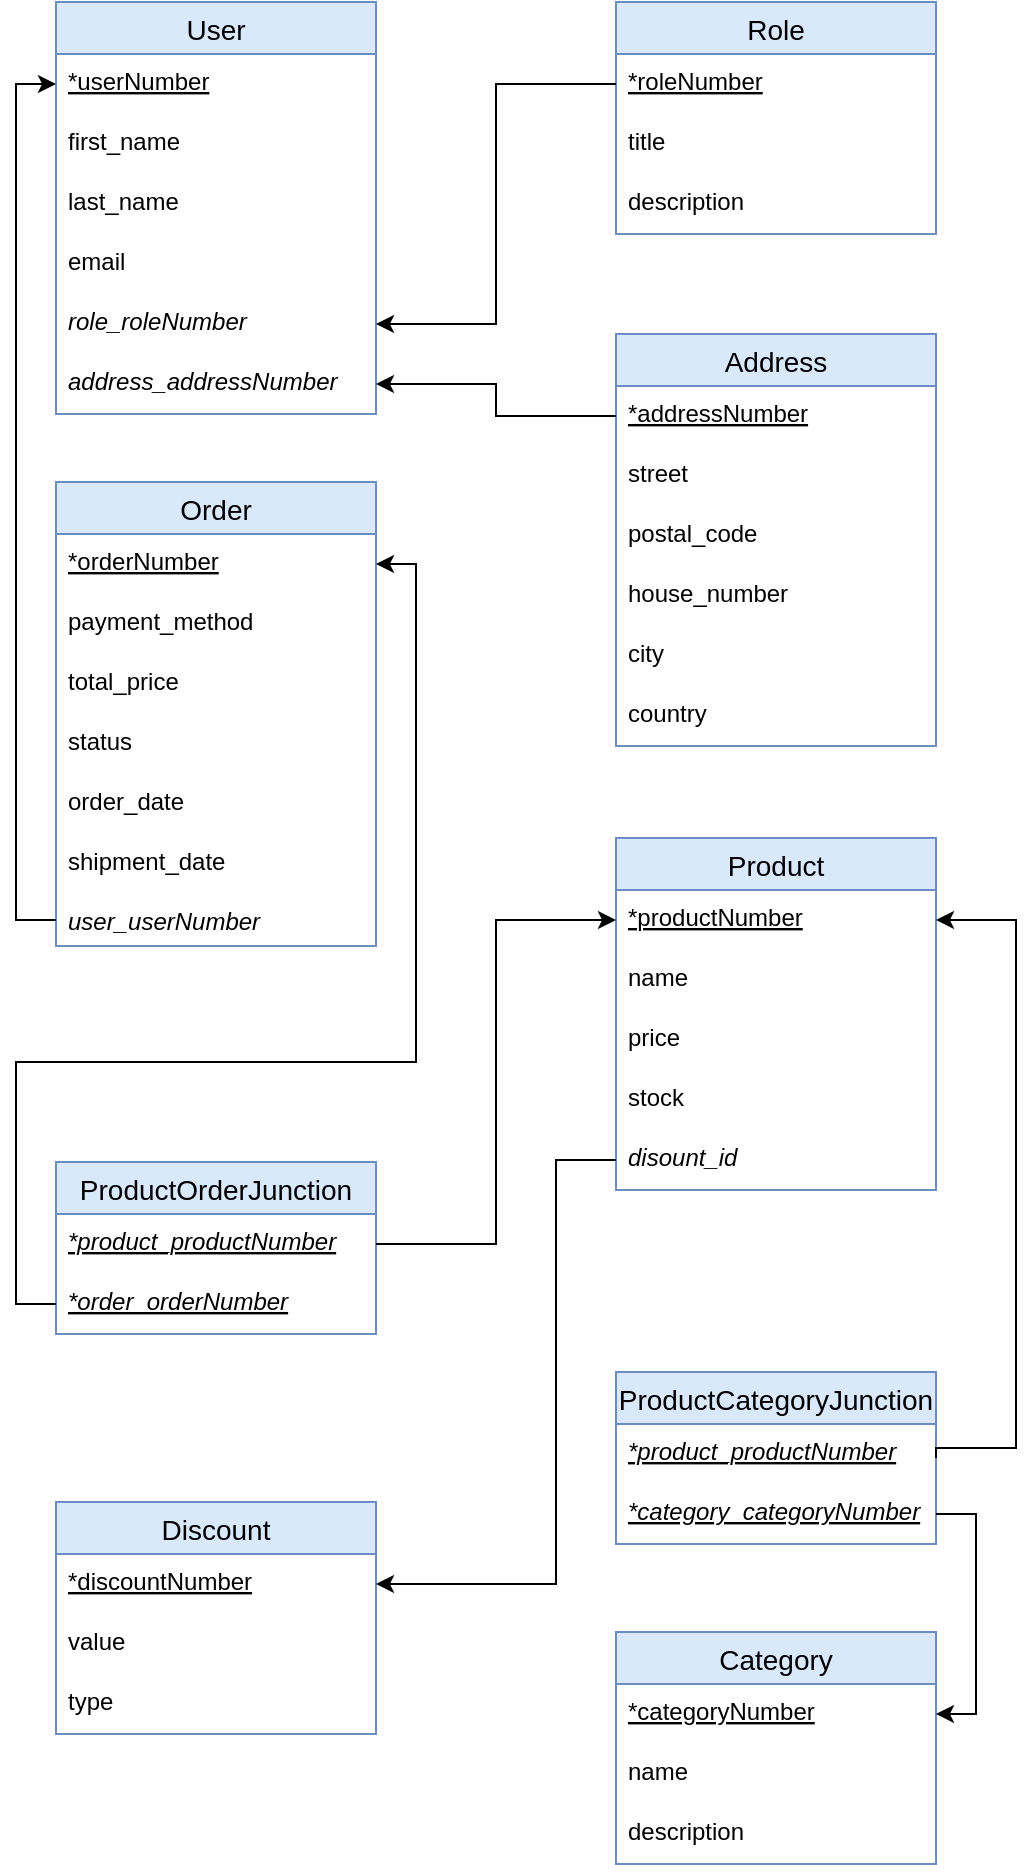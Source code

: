 <mxfile version="14.4.8" type="device"><diagram id="A4X7aofADksi3wKi0Kd5" name="Page-1"><mxGraphModel dx="1422" dy="794" grid="1" gridSize="10" guides="1" tooltips="1" connect="1" arrows="1" fold="1" page="1" pageScale="1" pageWidth="827" pageHeight="1169" math="0" shadow="0"><root><mxCell id="0"/><mxCell id="1" parent="0"/><mxCell id="J0doMC873cKpnUSd8Jj3-1" value="User" style="swimlane;fontStyle=0;childLayout=stackLayout;horizontal=1;startSize=26;horizontalStack=0;resizeParent=1;resizeParentMax=0;resizeLast=0;collapsible=1;marginBottom=0;align=center;fontSize=14;fillColor=#dae8fc;strokeColor=#6c8ebf;" parent="1" vertex="1"><mxGeometry x="210" y="90" width="160" height="206" as="geometry"/></mxCell><mxCell id="J0doMC873cKpnUSd8Jj3-2" value="*userNumber" style="text;strokeColor=none;fillColor=none;spacingLeft=4;spacingRight=4;overflow=hidden;rotatable=0;points=[[0,0.5],[1,0.5]];portConstraint=eastwest;fontSize=12;fontStyle=4" parent="J0doMC873cKpnUSd8Jj3-1" vertex="1"><mxGeometry y="26" width="160" height="30" as="geometry"/></mxCell><mxCell id="J0doMC873cKpnUSd8Jj3-3" value="first_name" style="text;strokeColor=none;fillColor=none;spacingLeft=4;spacingRight=4;overflow=hidden;rotatable=0;points=[[0,0.5],[1,0.5]];portConstraint=eastwest;fontSize=12;" parent="J0doMC873cKpnUSd8Jj3-1" vertex="1"><mxGeometry y="56" width="160" height="30" as="geometry"/></mxCell><mxCell id="J0doMC873cKpnUSd8Jj3-4" value="last_name" style="text;strokeColor=none;fillColor=none;spacingLeft=4;spacingRight=4;overflow=hidden;rotatable=0;points=[[0,0.5],[1,0.5]];portConstraint=eastwest;fontSize=12;" parent="J0doMC873cKpnUSd8Jj3-1" vertex="1"><mxGeometry y="86" width="160" height="30" as="geometry"/></mxCell><mxCell id="J0doMC873cKpnUSd8Jj3-5" value="email" style="text;strokeColor=none;fillColor=none;spacingLeft=4;spacingRight=4;overflow=hidden;rotatable=0;points=[[0,0.5],[1,0.5]];portConstraint=eastwest;fontSize=12;" parent="J0doMC873cKpnUSd8Jj3-1" vertex="1"><mxGeometry y="116" width="160" height="30" as="geometry"/></mxCell><mxCell id="J0doMC873cKpnUSd8Jj3-6" value="role_roleNumber" style="text;strokeColor=none;fillColor=none;spacingLeft=4;spacingRight=4;overflow=hidden;rotatable=0;points=[[0,0.5],[1,0.5]];portConstraint=eastwest;fontSize=12;fontStyle=2" parent="J0doMC873cKpnUSd8Jj3-1" vertex="1"><mxGeometry y="146" width="160" height="30" as="geometry"/></mxCell><mxCell id="J0doMC873cKpnUSd8Jj3-7" value="address_addressNumber" style="text;strokeColor=none;fillColor=none;spacingLeft=4;spacingRight=4;overflow=hidden;rotatable=0;points=[[0,0.5],[1,0.5]];portConstraint=eastwest;fontSize=12;fontStyle=2" parent="J0doMC873cKpnUSd8Jj3-1" vertex="1"><mxGeometry y="176" width="160" height="30" as="geometry"/></mxCell><mxCell id="J0doMC873cKpnUSd8Jj3-9" value="Role" style="swimlane;fontStyle=0;childLayout=stackLayout;horizontal=1;startSize=26;horizontalStack=0;resizeParent=1;resizeParentMax=0;resizeLast=0;collapsible=1;marginBottom=0;align=center;fontSize=14;fillColor=#dae8fc;strokeColor=#6c8ebf;" parent="1" vertex="1"><mxGeometry x="490" y="90" width="160" height="116" as="geometry"/></mxCell><mxCell id="J0doMC873cKpnUSd8Jj3-10" value="*roleNumber" style="text;strokeColor=none;fillColor=none;spacingLeft=4;spacingRight=4;overflow=hidden;rotatable=0;points=[[0,0.5],[1,0.5]];portConstraint=eastwest;fontSize=12;fontStyle=4" parent="J0doMC873cKpnUSd8Jj3-9" vertex="1"><mxGeometry y="26" width="160" height="30" as="geometry"/></mxCell><mxCell id="J0doMC873cKpnUSd8Jj3-11" value="title" style="text;strokeColor=none;fillColor=none;spacingLeft=4;spacingRight=4;overflow=hidden;rotatable=0;points=[[0,0.5],[1,0.5]];portConstraint=eastwest;fontSize=12;" parent="J0doMC873cKpnUSd8Jj3-9" vertex="1"><mxGeometry y="56" width="160" height="30" as="geometry"/></mxCell><mxCell id="J0doMC873cKpnUSd8Jj3-12" value="description" style="text;strokeColor=none;fillColor=none;spacingLeft=4;spacingRight=4;overflow=hidden;rotatable=0;points=[[0,0.5],[1,0.5]];portConstraint=eastwest;fontSize=12;" parent="J0doMC873cKpnUSd8Jj3-9" vertex="1"><mxGeometry y="86" width="160" height="30" as="geometry"/></mxCell><mxCell id="J0doMC873cKpnUSd8Jj3-14" value="Address" style="swimlane;fontStyle=0;childLayout=stackLayout;horizontal=1;startSize=26;horizontalStack=0;resizeParent=1;resizeParentMax=0;resizeLast=0;collapsible=1;marginBottom=0;align=center;fontSize=14;fillColor=#dae8fc;strokeColor=#6c8ebf;" parent="1" vertex="1"><mxGeometry x="490" y="256" width="160" height="206" as="geometry"/></mxCell><mxCell id="J0doMC873cKpnUSd8Jj3-15" value="*addressNumber" style="text;strokeColor=none;fillColor=none;spacingLeft=4;spacingRight=4;overflow=hidden;rotatable=0;points=[[0,0.5],[1,0.5]];portConstraint=eastwest;fontSize=12;fontStyle=4" parent="J0doMC873cKpnUSd8Jj3-14" vertex="1"><mxGeometry y="26" width="160" height="30" as="geometry"/></mxCell><mxCell id="J0doMC873cKpnUSd8Jj3-16" value="street" style="text;strokeColor=none;fillColor=none;spacingLeft=4;spacingRight=4;overflow=hidden;rotatable=0;points=[[0,0.5],[1,0.5]];portConstraint=eastwest;fontSize=12;" parent="J0doMC873cKpnUSd8Jj3-14" vertex="1"><mxGeometry y="56" width="160" height="30" as="geometry"/></mxCell><mxCell id="J0doMC873cKpnUSd8Jj3-17" value="postal_code" style="text;strokeColor=none;fillColor=none;spacingLeft=4;spacingRight=4;overflow=hidden;rotatable=0;points=[[0,0.5],[1,0.5]];portConstraint=eastwest;fontSize=12;" parent="J0doMC873cKpnUSd8Jj3-14" vertex="1"><mxGeometry y="86" width="160" height="30" as="geometry"/></mxCell><mxCell id="J0doMC873cKpnUSd8Jj3-18" value="house_number" style="text;strokeColor=none;fillColor=none;spacingLeft=4;spacingRight=4;overflow=hidden;rotatable=0;points=[[0,0.5],[1,0.5]];portConstraint=eastwest;fontSize=12;" parent="J0doMC873cKpnUSd8Jj3-14" vertex="1"><mxGeometry y="116" width="160" height="30" as="geometry"/></mxCell><mxCell id="J0doMC873cKpnUSd8Jj3-19" value="city" style="text;strokeColor=none;fillColor=none;spacingLeft=4;spacingRight=4;overflow=hidden;rotatable=0;points=[[0,0.5],[1,0.5]];portConstraint=eastwest;fontSize=12;" parent="J0doMC873cKpnUSd8Jj3-14" vertex="1"><mxGeometry y="146" width="160" height="30" as="geometry"/></mxCell><mxCell id="J0doMC873cKpnUSd8Jj3-20" value="country" style="text;strokeColor=none;fillColor=none;spacingLeft=4;spacingRight=4;overflow=hidden;rotatable=0;points=[[0,0.5],[1,0.5]];portConstraint=eastwest;fontSize=12;" parent="J0doMC873cKpnUSd8Jj3-14" vertex="1"><mxGeometry y="176" width="160" height="30" as="geometry"/></mxCell><mxCell id="J0doMC873cKpnUSd8Jj3-22" value="Order" style="swimlane;fontStyle=0;childLayout=stackLayout;horizontal=1;startSize=26;horizontalStack=0;resizeParent=1;resizeParentMax=0;resizeLast=0;collapsible=1;marginBottom=0;align=center;fontSize=14;fillColor=#dae8fc;strokeColor=#6c8ebf;" parent="1" vertex="1"><mxGeometry x="210" y="330" width="160" height="232" as="geometry"/></mxCell><mxCell id="J0doMC873cKpnUSd8Jj3-23" value="*orderNumber" style="text;strokeColor=none;fillColor=none;spacingLeft=4;spacingRight=4;overflow=hidden;rotatable=0;points=[[0,0.5],[1,0.5]];portConstraint=eastwest;fontSize=12;fontStyle=4" parent="J0doMC873cKpnUSd8Jj3-22" vertex="1"><mxGeometry y="26" width="160" height="30" as="geometry"/></mxCell><mxCell id="J0doMC873cKpnUSd8Jj3-24" value="payment_method" style="text;strokeColor=none;fillColor=none;spacingLeft=4;spacingRight=4;overflow=hidden;rotatable=0;points=[[0,0.5],[1,0.5]];portConstraint=eastwest;fontSize=12;" parent="J0doMC873cKpnUSd8Jj3-22" vertex="1"><mxGeometry y="56" width="160" height="30" as="geometry"/></mxCell><mxCell id="J0doMC873cKpnUSd8Jj3-25" value="total_price" style="text;strokeColor=none;fillColor=none;spacingLeft=4;spacingRight=4;overflow=hidden;rotatable=0;points=[[0,0.5],[1,0.5]];portConstraint=eastwest;fontSize=12;" parent="J0doMC873cKpnUSd8Jj3-22" vertex="1"><mxGeometry y="86" width="160" height="30" as="geometry"/></mxCell><mxCell id="J0doMC873cKpnUSd8Jj3-26" value="status" style="text;strokeColor=none;fillColor=none;spacingLeft=4;spacingRight=4;overflow=hidden;rotatable=0;points=[[0,0.5],[1,0.5]];portConstraint=eastwest;fontSize=12;" parent="J0doMC873cKpnUSd8Jj3-22" vertex="1"><mxGeometry y="116" width="160" height="30" as="geometry"/></mxCell><mxCell id="J0doMC873cKpnUSd8Jj3-27" value="order_date" style="text;strokeColor=none;fillColor=none;spacingLeft=4;spacingRight=4;overflow=hidden;rotatable=0;points=[[0,0.5],[1,0.5]];portConstraint=eastwest;fontSize=12;" parent="J0doMC873cKpnUSd8Jj3-22" vertex="1"><mxGeometry y="146" width="160" height="30" as="geometry"/></mxCell><mxCell id="J0doMC873cKpnUSd8Jj3-28" value="shipment_date" style="text;strokeColor=none;fillColor=none;spacingLeft=4;spacingRight=4;overflow=hidden;rotatable=0;points=[[0,0.5],[1,0.5]];portConstraint=eastwest;fontSize=12;" parent="J0doMC873cKpnUSd8Jj3-22" vertex="1"><mxGeometry y="176" width="160" height="30" as="geometry"/></mxCell><mxCell id="zlvHdehYeOUhbkny8YYz-2" value="user_userNumber" style="text;strokeColor=none;fillColor=none;align=left;verticalAlign=top;spacingLeft=4;spacingRight=4;overflow=hidden;rotatable=0;points=[[0,0.5],[1,0.5]];portConstraint=eastwest;fontStyle=2" vertex="1" parent="J0doMC873cKpnUSd8Jj3-22"><mxGeometry y="206" width="160" height="26" as="geometry"/></mxCell><mxCell id="J0doMC873cKpnUSd8Jj3-33" value="ProductOrderJunction" style="swimlane;fontStyle=0;childLayout=stackLayout;horizontal=1;startSize=26;horizontalStack=0;resizeParent=1;resizeParentMax=0;resizeLast=0;collapsible=1;marginBottom=0;align=center;fontSize=14;fillColor=#dae8fc;strokeColor=#6c8ebf;" parent="1" vertex="1"><mxGeometry x="210" y="670" width="160" height="86" as="geometry"/></mxCell><mxCell id="J0doMC873cKpnUSd8Jj3-34" value="*product_productNumber" style="text;strokeColor=none;fillColor=none;spacingLeft=4;spacingRight=4;overflow=hidden;rotatable=0;points=[[0,0.5],[1,0.5]];portConstraint=eastwest;fontSize=12;fontStyle=6" parent="J0doMC873cKpnUSd8Jj3-33" vertex="1"><mxGeometry y="26" width="160" height="30" as="geometry"/></mxCell><mxCell id="J0doMC873cKpnUSd8Jj3-35" value="*order_orderNumber" style="text;strokeColor=none;fillColor=none;spacingLeft=4;spacingRight=4;overflow=hidden;rotatable=0;points=[[0,0.5],[1,0.5]];portConstraint=eastwest;fontSize=12;fontStyle=6" parent="J0doMC873cKpnUSd8Jj3-33" vertex="1"><mxGeometry y="56" width="160" height="30" as="geometry"/></mxCell><mxCell id="J0doMC873cKpnUSd8Jj3-37" style="edgeStyle=orthogonalEdgeStyle;rounded=0;orthogonalLoop=1;jettySize=auto;html=1;fontColor=#67AB9F;" parent="1" source="J0doMC873cKpnUSd8Jj3-10" target="J0doMC873cKpnUSd8Jj3-6" edge="1"><mxGeometry relative="1" as="geometry"/></mxCell><mxCell id="J0doMC873cKpnUSd8Jj3-38" style="edgeStyle=orthogonalEdgeStyle;rounded=0;orthogonalLoop=1;jettySize=auto;html=1;entryX=1;entryY=0.5;entryDx=0;entryDy=0;fontColor=#67AB9F;" parent="1" source="J0doMC873cKpnUSd8Jj3-15" target="J0doMC873cKpnUSd8Jj3-7" edge="1"><mxGeometry relative="1" as="geometry"/></mxCell><mxCell id="J0doMC873cKpnUSd8Jj3-41" style="edgeStyle=orthogonalEdgeStyle;rounded=0;orthogonalLoop=1;jettySize=auto;html=1;entryX=1;entryY=0.5;entryDx=0;entryDy=0;fontColor=#67AB9F;" parent="1" source="J0doMC873cKpnUSd8Jj3-35" target="J0doMC873cKpnUSd8Jj3-23" edge="1"><mxGeometry relative="1" as="geometry"><Array as="points"><mxPoint x="190" y="741"/><mxPoint x="190" y="620"/><mxPoint x="390" y="620"/><mxPoint x="390" y="371"/></Array></mxGeometry></mxCell><mxCell id="J0doMC873cKpnUSd8Jj3-42" value="Product" style="swimlane;fontStyle=0;childLayout=stackLayout;horizontal=1;startSize=26;horizontalStack=0;resizeParent=1;resizeParentMax=0;resizeLast=0;collapsible=1;marginBottom=0;align=center;fontSize=14;fillColor=#dae8fc;strokeColor=#6c8ebf;" parent="1" vertex="1"><mxGeometry x="490" y="508" width="160" height="176" as="geometry"/></mxCell><mxCell id="J0doMC873cKpnUSd8Jj3-43" value="*productNumber" style="text;strokeColor=none;fillColor=none;spacingLeft=4;spacingRight=4;overflow=hidden;rotatable=0;points=[[0,0.5],[1,0.5]];portConstraint=eastwest;fontSize=12;fontStyle=4" parent="J0doMC873cKpnUSd8Jj3-42" vertex="1"><mxGeometry y="26" width="160" height="30" as="geometry"/></mxCell><mxCell id="J0doMC873cKpnUSd8Jj3-44" value="name" style="text;strokeColor=none;fillColor=none;spacingLeft=4;spacingRight=4;overflow=hidden;rotatable=0;points=[[0,0.5],[1,0.5]];portConstraint=eastwest;fontSize=12;" parent="J0doMC873cKpnUSd8Jj3-42" vertex="1"><mxGeometry y="56" width="160" height="30" as="geometry"/></mxCell><mxCell id="J0doMC873cKpnUSd8Jj3-45" value="price" style="text;strokeColor=none;fillColor=none;spacingLeft=4;spacingRight=4;overflow=hidden;rotatable=0;points=[[0,0.5],[1,0.5]];portConstraint=eastwest;fontSize=12;" parent="J0doMC873cKpnUSd8Jj3-42" vertex="1"><mxGeometry y="86" width="160" height="30" as="geometry"/></mxCell><mxCell id="J0doMC873cKpnUSd8Jj3-46" value="stock" style="text;strokeColor=none;fillColor=none;spacingLeft=4;spacingRight=4;overflow=hidden;rotatable=0;points=[[0,0.5],[1,0.5]];portConstraint=eastwest;fontSize=12;" parent="J0doMC873cKpnUSd8Jj3-42" vertex="1"><mxGeometry y="116" width="160" height="30" as="geometry"/></mxCell><mxCell id="J0doMC873cKpnUSd8Jj3-48" value="disount_id" style="text;strokeColor=none;fillColor=none;spacingLeft=4;spacingRight=4;overflow=hidden;rotatable=0;points=[[0,0.5],[1,0.5]];portConstraint=eastwest;fontSize=12;fontStyle=2" parent="J0doMC873cKpnUSd8Jj3-42" vertex="1"><mxGeometry y="146" width="160" height="30" as="geometry"/></mxCell><mxCell id="J0doMC873cKpnUSd8Jj3-47" style="edgeStyle=orthogonalEdgeStyle;rounded=0;orthogonalLoop=1;jettySize=auto;html=1;entryX=0;entryY=0.5;entryDx=0;entryDy=0;fontColor=#67AB9F;" parent="1" source="J0doMC873cKpnUSd8Jj3-34" target="J0doMC873cKpnUSd8Jj3-43" edge="1"><mxGeometry relative="1" as="geometry"/></mxCell><mxCell id="J0doMC873cKpnUSd8Jj3-50" value="ProductCategoryJunction" style="swimlane;fontStyle=0;childLayout=stackLayout;horizontal=1;startSize=26;horizontalStack=0;resizeParent=1;resizeParentMax=0;resizeLast=0;collapsible=1;marginBottom=0;align=center;fontSize=14;fillColor=#dae8fc;strokeColor=#6c8ebf;" parent="1" vertex="1"><mxGeometry x="490" y="775" width="160" height="86" as="geometry"/></mxCell><mxCell id="J0doMC873cKpnUSd8Jj3-51" value="*product_productNumber" style="text;strokeColor=none;fillColor=none;spacingLeft=4;spacingRight=4;overflow=hidden;rotatable=0;points=[[0,0.5],[1,0.5]];portConstraint=eastwest;fontSize=12;fontStyle=6" parent="J0doMC873cKpnUSd8Jj3-50" vertex="1"><mxGeometry y="26" width="160" height="30" as="geometry"/></mxCell><mxCell id="J0doMC873cKpnUSd8Jj3-52" value="*category_categoryNumber" style="text;strokeColor=none;fillColor=none;spacingLeft=4;spacingRight=4;overflow=hidden;rotatable=0;points=[[0,0.5],[1,0.5]];portConstraint=eastwest;fontSize=12;fontStyle=6" parent="J0doMC873cKpnUSd8Jj3-50" vertex="1"><mxGeometry y="56" width="160" height="30" as="geometry"/></mxCell><mxCell id="J0doMC873cKpnUSd8Jj3-55" style="edgeStyle=orthogonalEdgeStyle;rounded=0;orthogonalLoop=1;jettySize=auto;html=1;entryX=1;entryY=0.5;entryDx=0;entryDy=0;fontColor=#67AB9F;exitX=1;exitY=0.5;exitDx=0;exitDy=0;" parent="1" source="J0doMC873cKpnUSd8Jj3-50" target="J0doMC873cKpnUSd8Jj3-43" edge="1"><mxGeometry relative="1" as="geometry"><Array as="points"><mxPoint x="650" y="813"/><mxPoint x="690" y="813"/><mxPoint x="690" y="549"/></Array></mxGeometry></mxCell><mxCell id="J0doMC873cKpnUSd8Jj3-56" value="Category" style="swimlane;fontStyle=0;childLayout=stackLayout;horizontal=1;startSize=26;horizontalStack=0;resizeParent=1;resizeParentMax=0;resizeLast=0;collapsible=1;marginBottom=0;align=center;fontSize=14;fillColor=#dae8fc;strokeColor=#6c8ebf;" parent="1" vertex="1"><mxGeometry x="490" y="905" width="160" height="116" as="geometry"/></mxCell><mxCell id="J0doMC873cKpnUSd8Jj3-57" value="*categoryNumber" style="text;strokeColor=none;fillColor=none;spacingLeft=4;spacingRight=4;overflow=hidden;rotatable=0;points=[[0,0.5],[1,0.5]];portConstraint=eastwest;fontSize=12;fontStyle=4" parent="J0doMC873cKpnUSd8Jj3-56" vertex="1"><mxGeometry y="26" width="160" height="30" as="geometry"/></mxCell><mxCell id="J0doMC873cKpnUSd8Jj3-58" value="name" style="text;strokeColor=none;fillColor=none;spacingLeft=4;spacingRight=4;overflow=hidden;rotatable=0;points=[[0,0.5],[1,0.5]];portConstraint=eastwest;fontSize=12;" parent="J0doMC873cKpnUSd8Jj3-56" vertex="1"><mxGeometry y="56" width="160" height="30" as="geometry"/></mxCell><mxCell id="J0doMC873cKpnUSd8Jj3-59" value="description" style="text;strokeColor=none;fillColor=none;spacingLeft=4;spacingRight=4;overflow=hidden;rotatable=0;points=[[0,0.5],[1,0.5]];portConstraint=eastwest;fontSize=12;" parent="J0doMC873cKpnUSd8Jj3-56" vertex="1"><mxGeometry y="86" width="160" height="30" as="geometry"/></mxCell><mxCell id="J0doMC873cKpnUSd8Jj3-60" style="edgeStyle=orthogonalEdgeStyle;rounded=0;orthogonalLoop=1;jettySize=auto;html=1;entryX=1;entryY=0.5;entryDx=0;entryDy=0;fontColor=#67AB9F;exitX=1;exitY=0.5;exitDx=0;exitDy=0;" parent="1" source="J0doMC873cKpnUSd8Jj3-52" target="J0doMC873cKpnUSd8Jj3-57" edge="1"><mxGeometry relative="1" as="geometry"/></mxCell><mxCell id="J0doMC873cKpnUSd8Jj3-61" value="Discount" style="swimlane;fontStyle=0;childLayout=stackLayout;horizontal=1;startSize=26;horizontalStack=0;resizeParent=1;resizeParentMax=0;resizeLast=0;collapsible=1;marginBottom=0;align=center;fontSize=14;fillColor=#dae8fc;strokeColor=#6c8ebf;" parent="1" vertex="1"><mxGeometry x="210" y="840" width="160" height="116" as="geometry"/></mxCell><mxCell id="J0doMC873cKpnUSd8Jj3-62" value="*discountNumber" style="text;strokeColor=none;fillColor=none;spacingLeft=4;spacingRight=4;overflow=hidden;rotatable=0;points=[[0,0.5],[1,0.5]];portConstraint=eastwest;fontSize=12;fontStyle=4" parent="J0doMC873cKpnUSd8Jj3-61" vertex="1"><mxGeometry y="26" width="160" height="30" as="geometry"/></mxCell><mxCell id="J0doMC873cKpnUSd8Jj3-63" value="value" style="text;strokeColor=none;fillColor=none;spacingLeft=4;spacingRight=4;overflow=hidden;rotatable=0;points=[[0,0.5],[1,0.5]];portConstraint=eastwest;fontSize=12;" parent="J0doMC873cKpnUSd8Jj3-61" vertex="1"><mxGeometry y="56" width="160" height="30" as="geometry"/></mxCell><mxCell id="J0doMC873cKpnUSd8Jj3-64" value="type" style="text;strokeColor=none;fillColor=none;spacingLeft=4;spacingRight=4;overflow=hidden;rotatable=0;points=[[0,0.5],[1,0.5]];portConstraint=eastwest;fontSize=12;" parent="J0doMC873cKpnUSd8Jj3-61" vertex="1"><mxGeometry y="86" width="160" height="30" as="geometry"/></mxCell><mxCell id="J0doMC873cKpnUSd8Jj3-66" style="edgeStyle=orthogonalEdgeStyle;rounded=0;orthogonalLoop=1;jettySize=auto;html=1;entryX=1;entryY=0.5;entryDx=0;entryDy=0;fontColor=#67AB9F;" parent="1" source="J0doMC873cKpnUSd8Jj3-48" target="J0doMC873cKpnUSd8Jj3-62" edge="1"><mxGeometry relative="1" as="geometry"><Array as="points"><mxPoint x="460" y="669"/><mxPoint x="460" y="881"/></Array></mxGeometry></mxCell><mxCell id="zlvHdehYeOUhbkny8YYz-3" style="edgeStyle=orthogonalEdgeStyle;rounded=0;orthogonalLoop=1;jettySize=auto;html=1;exitX=0;exitY=0.5;exitDx=0;exitDy=0;entryX=0;entryY=0.5;entryDx=0;entryDy=0;" edge="1" parent="1" source="zlvHdehYeOUhbkny8YYz-2" target="J0doMC873cKpnUSd8Jj3-2"><mxGeometry relative="1" as="geometry"/></mxCell></root></mxGraphModel></diagram></mxfile>